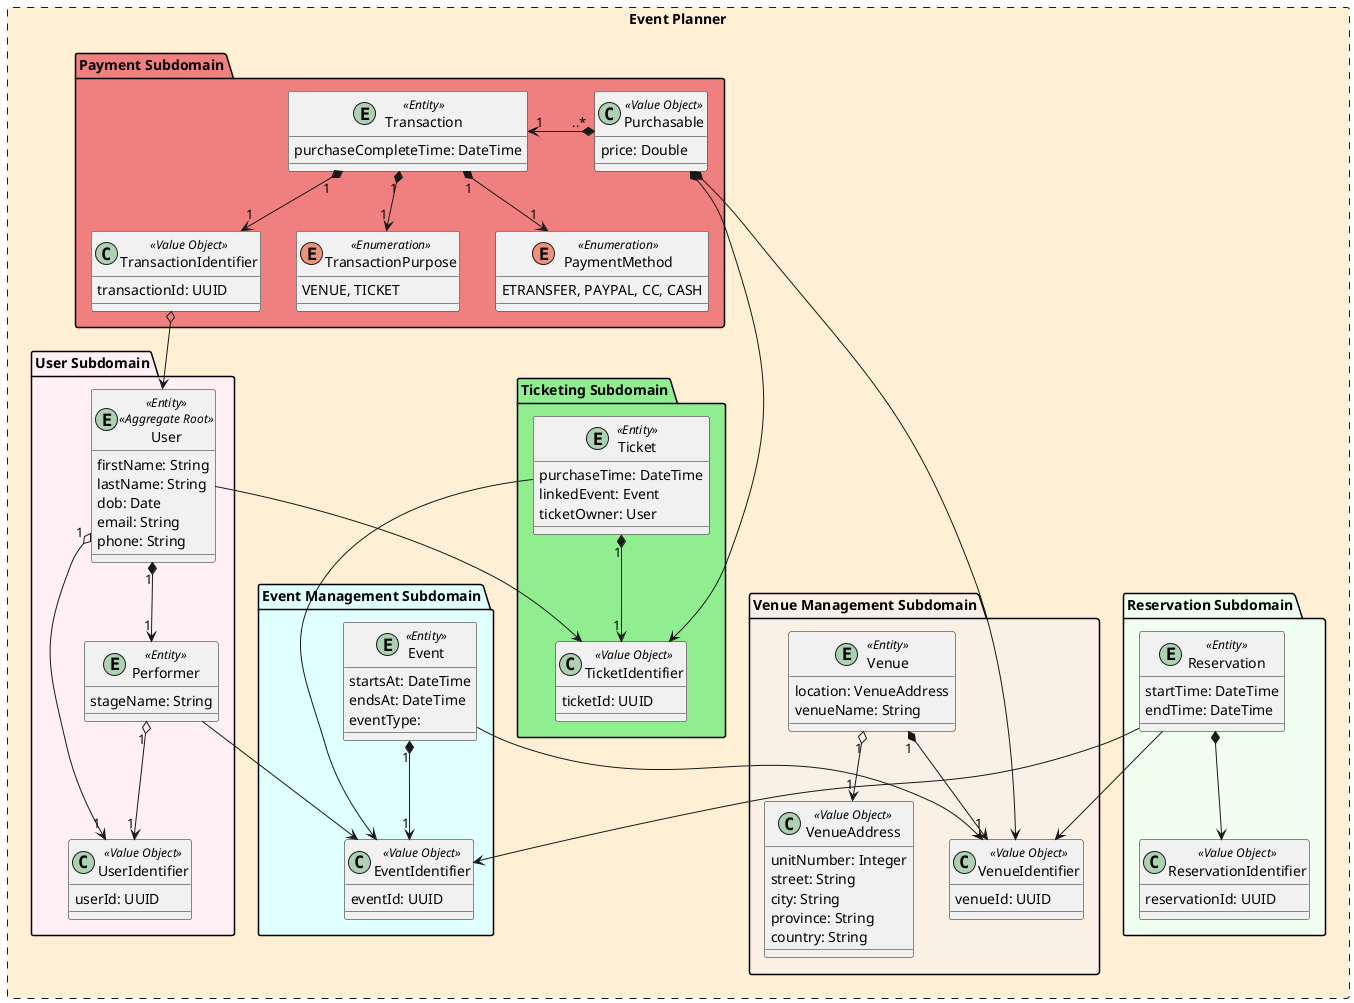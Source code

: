 @startuml

!define ENTITY(name) entity name <<Entity>>
!define VO(name) class name <<Value Object>>

skinparam Rectangle {
    BackgroundColor PapayaWhip
}

rectangle "Event Planner" as BoundedContextEventPlanner #line.dashed{
    Package "User Subdomain" #LavenderBlush{
        ENTITY(User) <<Aggregate Root>>{
            firstName: String
            lastName: String
            dob: Date
            email: String
            phone: String
        }

        VO(UserIdentifier){
            userId: UUID
        }

        ENTITY(Performer){
            stageName: String
        }

        User "1" *--> "1" Performer
        User "1" o--> "1" UserIdentifier
        Performer "1" o--> "1" UserIdentifier
    }

    Package "Event Management Subdomain" #LightCyan {
        ENTITY(Event) {
            startsAt: DateTime
            endsAt: DateTime
            eventType:
        }

        VO(EventIdentifier){
            eventId: UUID
        }

        Event "1" *--> "1" EventIdentifier
    }

    Package "Venue Management Subdomain" #Linen {
        ENTITY(Venue) {
            location: VenueAddress
            venueName: String
        }

        VO(VenueIdentifier) {
            venueId: UUID
        }

        VO(VenueAddress){
            unitNumber: Integer
            street: String
            city: String
            province: String
            country: String
        }

        Venue "1" o--> "1" VenueAddress
        Venue "1" *--> "1" VenueIdentifier
    }

    Package "Ticketing Subdomain" #LightGreen {
        ENTITY(Ticket) {
            purchaseTime: DateTime
            linkedEvent: Event
            ticketOwner: User
        }

        VO(TicketIdentifier) {
            ticketId: UUID
        }

        Ticket "1" *--> "1" TicketIdentifier
    }

    Package "Reservation Subdomain" #HoneyDew {
        ENTITY(Reservation) {
            startTime: DateTime
            endTime: DateTime
        }

        VO(ReservationIdentifier) {
            reservationId: UUID
        }

        Reservation *--> ReservationIdentifier
    }

    Package "Payment Subdomain" #LightCoral {
        VO(Purchasable) {
            price: Double
        }

        ENTITY(Transaction) {
            purchaseCompleteTime: DateTime
        }

        VO(TransactionIdentifier) {
            transactionId: UUID
        }

        enum TransactionPurpose <<Enumeration>>{
            VENUE, TICKET
        }

        enum PaymentMethod <<Enumeration>> {
            ETRANSFER, PAYPAL, CC, CASH
        }

        Transaction "1" *--> "1" TransactionIdentifier
        Transaction "1" *--> "1" TransactionPurpose
        Transaction "1" *--> "1" PaymentMethod
        Purchasable "..*" *-> "1" Transaction
    }

    User --> TicketIdentifier
    Performer --> EventIdentifier
    Event --> VenueIdentifier
    Ticket --> EventIdentifier

    Reservation --> EventIdentifier
    Reservation --> VenueIdentifier

    Purchasable *--> TicketIdentifier
    Purchasable *--> VenueIdentifier

    TransactionIdentifier o--> User
}



@enduml